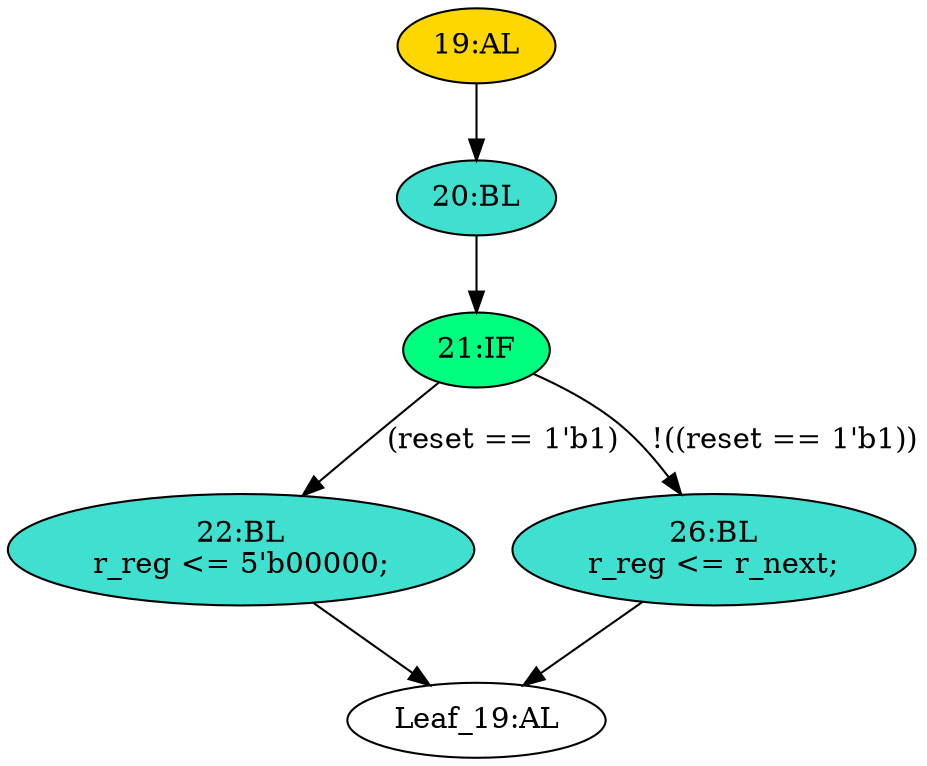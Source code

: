 strict digraph "" {
	node [label="\N"];
	"20:BL"	[ast="<pyverilog.vparser.ast.Block object at 0x7f462d785fd0>",
		fillcolor=turquoise,
		label="20:BL",
		statements="[]",
		style=filled,
		typ=Block];
	"21:IF"	[ast="<pyverilog.vparser.ast.IfStatement object at 0x7f462d79c050>",
		fillcolor=springgreen,
		label="21:IF",
		statements="[]",
		style=filled,
		typ=IfStatement];
	"20:BL" -> "21:IF"	[cond="[]",
		lineno=None];
	"22:BL"	[ast="<pyverilog.vparser.ast.Block object at 0x7f462d79c2d0>",
		fillcolor=turquoise,
		label="22:BL
r_reg <= 5'b00000;",
		statements="[<pyverilog.vparser.ast.NonblockingSubstitution object at 0x7f462d79c310>]",
		style=filled,
		typ=Block];
	"Leaf_19:AL"	[def_var="['r_reg']",
		label="Leaf_19:AL"];
	"22:BL" -> "Leaf_19:AL"	[cond="[]",
		lineno=None];
	"26:BL"	[ast="<pyverilog.vparser.ast.Block object at 0x7f462d79c0d0>",
		fillcolor=turquoise,
		label="26:BL
r_reg <= r_next;",
		statements="[<pyverilog.vparser.ast.NonblockingSubstitution object at 0x7f462d79c110>]",
		style=filled,
		typ=Block];
	"26:BL" -> "Leaf_19:AL"	[cond="[]",
		lineno=None];
	"19:AL"	[ast="<pyverilog.vparser.ast.Always object at 0x7f462d79c550>",
		clk_sens=True,
		fillcolor=gold,
		label="19:AL",
		sens="['clk', 'reset']",
		statements="[]",
		style=filled,
		typ=Always,
		use_var="['reset', 'r_next']"];
	"19:AL" -> "20:BL"	[cond="[]",
		lineno=None];
	"21:IF" -> "22:BL"	[cond="['reset']",
		label="(reset == 1'b1)",
		lineno=21];
	"21:IF" -> "26:BL"	[cond="['reset']",
		label="!((reset == 1'b1))",
		lineno=21];
}

